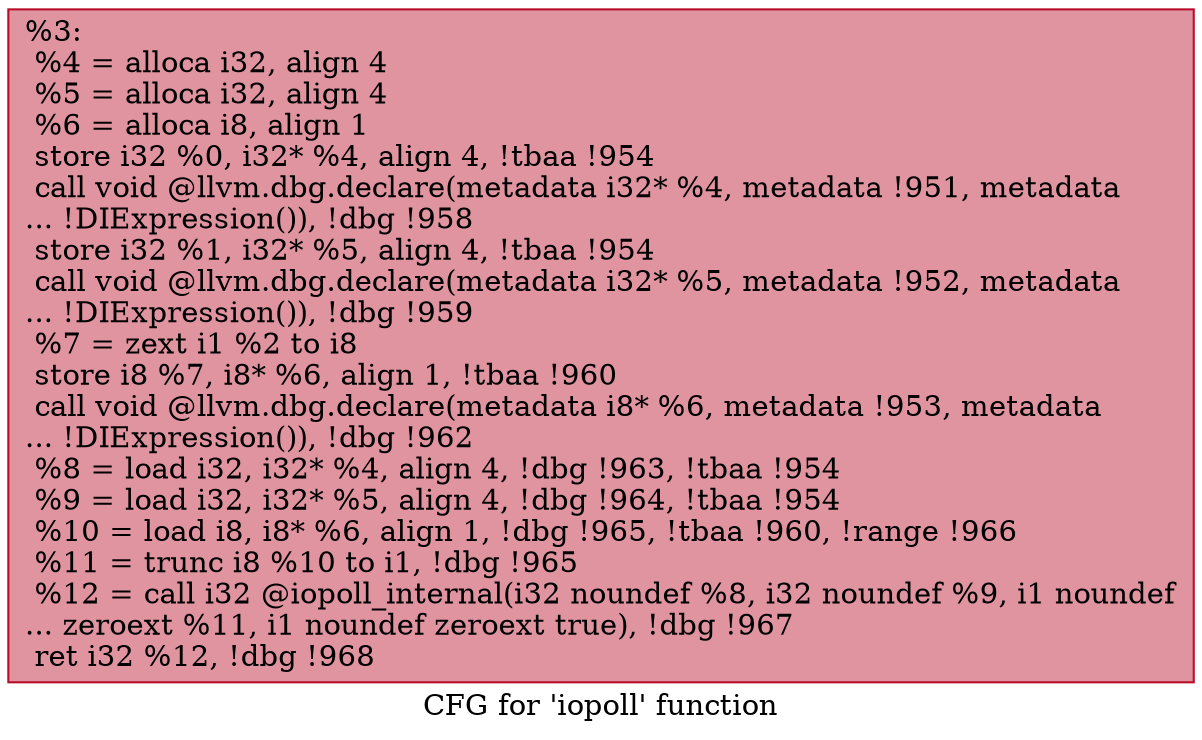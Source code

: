 digraph "CFG for 'iopoll' function" {
	label="CFG for 'iopoll' function";

	Node0x1118ef0 [shape=record,color="#b70d28ff", style=filled, fillcolor="#b70d2870",label="{%3:\l  %4 = alloca i32, align 4\l  %5 = alloca i32, align 4\l  %6 = alloca i8, align 1\l  store i32 %0, i32* %4, align 4, !tbaa !954\l  call void @llvm.dbg.declare(metadata i32* %4, metadata !951, metadata\l... !DIExpression()), !dbg !958\l  store i32 %1, i32* %5, align 4, !tbaa !954\l  call void @llvm.dbg.declare(metadata i32* %5, metadata !952, metadata\l... !DIExpression()), !dbg !959\l  %7 = zext i1 %2 to i8\l  store i8 %7, i8* %6, align 1, !tbaa !960\l  call void @llvm.dbg.declare(metadata i8* %6, metadata !953, metadata\l... !DIExpression()), !dbg !962\l  %8 = load i32, i32* %4, align 4, !dbg !963, !tbaa !954\l  %9 = load i32, i32* %5, align 4, !dbg !964, !tbaa !954\l  %10 = load i8, i8* %6, align 1, !dbg !965, !tbaa !960, !range !966\l  %11 = trunc i8 %10 to i1, !dbg !965\l  %12 = call i32 @iopoll_internal(i32 noundef %8, i32 noundef %9, i1 noundef\l... zeroext %11, i1 noundef zeroext true), !dbg !967\l  ret i32 %12, !dbg !968\l}"];
}
